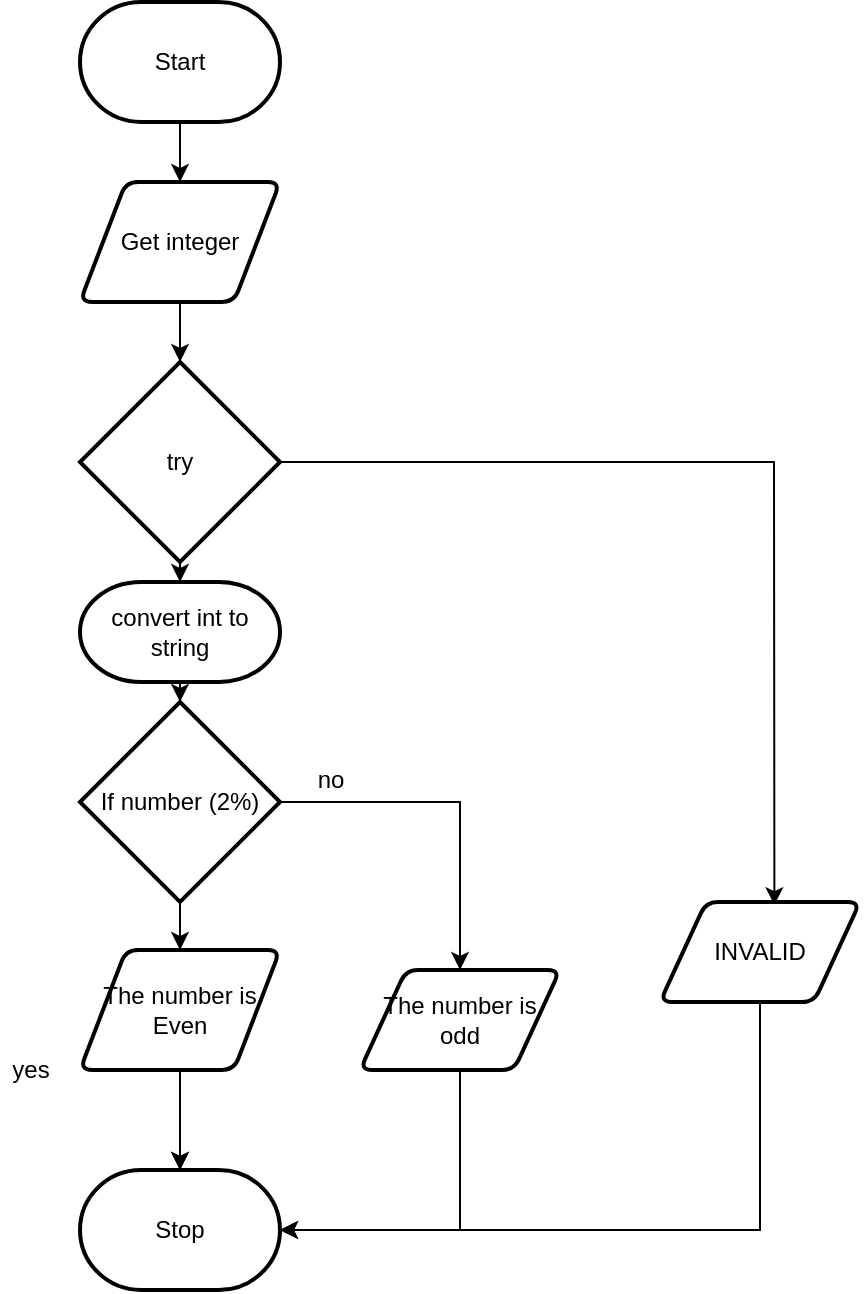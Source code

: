 <mxfile>
    <diagram id="JqOo338mFjRoOCTTENWM" name="Page-1">
        <mxGraphModel dx="1074" dy="709" grid="1" gridSize="10" guides="1" tooltips="1" connect="1" arrows="1" fold="1" page="1" pageScale="1" pageWidth="827" pageHeight="1169" math="0" shadow="0">
            <root>
                <mxCell id="0"/>
                <mxCell id="1" parent="0"/>
                <mxCell id="8" style="edgeStyle=none;html=1;" parent="1" source="2" target="3" edge="1">
                    <mxGeometry relative="1" as="geometry"/>
                </mxCell>
                <mxCell id="2" value="Start" style="strokeWidth=2;html=1;shape=mxgraph.flowchart.terminator;whiteSpace=wrap;" parent="1" vertex="1">
                    <mxGeometry x="370" y="20" width="100" height="60" as="geometry"/>
                </mxCell>
                <mxCell id="9" style="edgeStyle=none;html=1;entryX=0.5;entryY=0;entryDx=0;entryDy=0;entryPerimeter=0;" parent="1" source="3" target="18" edge="1">
                    <mxGeometry relative="1" as="geometry">
                        <mxPoint x="420" y="200" as="targetPoint"/>
                    </mxGeometry>
                </mxCell>
                <mxCell id="3" value="Get integer" style="shape=parallelogram;html=1;strokeWidth=2;perimeter=parallelogramPerimeter;whiteSpace=wrap;rounded=1;arcSize=12;size=0.23;" parent="1" vertex="1">
                    <mxGeometry x="370" y="110" width="100" height="60" as="geometry"/>
                </mxCell>
                <mxCell id="16" style="edgeStyle=none;html=1;" parent="1" target="15" edge="1">
                    <mxGeometry relative="1" as="geometry">
                        <mxPoint x="420" y="564" as="sourcePoint"/>
                    </mxGeometry>
                </mxCell>
                <mxCell id="15" value="Stop" style="strokeWidth=2;html=1;shape=mxgraph.flowchart.terminator;whiteSpace=wrap;" parent="1" vertex="1">
                    <mxGeometry x="370" y="604" width="100" height="60" as="geometry"/>
                </mxCell>
                <mxCell id="33" style="edgeStyle=none;rounded=0;html=1;exitX=0.5;exitY=1;exitDx=0;exitDy=0;exitPerimeter=0;entryX=0.5;entryY=0;entryDx=0;entryDy=0;entryPerimeter=0;" edge="1" parent="1" source="18" target="32">
                    <mxGeometry relative="1" as="geometry"/>
                </mxCell>
                <mxCell id="36" style="edgeStyle=none;rounded=0;html=1;exitX=1;exitY=0.5;exitDx=0;exitDy=0;exitPerimeter=0;entryX=0.572;entryY=0.031;entryDx=0;entryDy=0;entryPerimeter=0;" edge="1" parent="1" source="18" target="37">
                    <mxGeometry relative="1" as="geometry">
                        <mxPoint x="700" y="450" as="targetPoint"/>
                        <Array as="points">
                            <mxPoint x="717" y="250"/>
                        </Array>
                    </mxGeometry>
                </mxCell>
                <mxCell id="18" value="try" style="strokeWidth=2;html=1;shape=mxgraph.flowchart.decision;whiteSpace=wrap;" vertex="1" parent="1">
                    <mxGeometry x="370" y="200" width="100" height="100" as="geometry"/>
                </mxCell>
                <mxCell id="27" style="edgeStyle=none;html=1;entryX=0.5;entryY=0;entryDx=0;entryDy=0;exitX=1;exitY=0.5;exitDx=0;exitDy=0;exitPerimeter=0;rounded=0;" edge="1" parent="1" source="19" target="26">
                    <mxGeometry relative="1" as="geometry">
                        <mxPoint x="470" y="424" as="sourcePoint"/>
                        <Array as="points">
                            <mxPoint x="560" y="420"/>
                        </Array>
                    </mxGeometry>
                </mxCell>
                <mxCell id="35" style="edgeStyle=none;rounded=0;html=1;exitX=0.5;exitY=1;exitDx=0;exitDy=0;exitPerimeter=0;entryX=0.5;entryY=0;entryDx=0;entryDy=0;" edge="1" parent="1" source="19" target="23">
                    <mxGeometry relative="1" as="geometry"/>
                </mxCell>
                <mxCell id="19" value="If number (2%)" style="strokeWidth=2;html=1;shape=mxgraph.flowchart.decision;whiteSpace=wrap;" vertex="1" parent="1">
                    <mxGeometry x="370" y="370" width="100" height="100" as="geometry"/>
                </mxCell>
                <mxCell id="21" value="yes" style="text;html=1;align=center;verticalAlign=middle;resizable=0;points=[];autosize=1;strokeColor=none;fillColor=none;" vertex="1" parent="1">
                    <mxGeometry x="330" y="544" width="30" height="20" as="geometry"/>
                </mxCell>
                <mxCell id="22" value="no" style="text;html=1;align=center;verticalAlign=middle;resizable=0;points=[];autosize=1;strokeColor=none;fillColor=none;" vertex="1" parent="1">
                    <mxGeometry x="480" y="399" width="30" height="20" as="geometry"/>
                </mxCell>
                <mxCell id="30" style="edgeStyle=none;rounded=0;html=1;exitX=0.5;exitY=1;exitDx=0;exitDy=0;entryX=0.5;entryY=0;entryDx=0;entryDy=0;entryPerimeter=0;" edge="1" parent="1" source="23" target="15">
                    <mxGeometry relative="1" as="geometry"/>
                </mxCell>
                <mxCell id="23" value="The number is Even" style="shape=parallelogram;html=1;strokeWidth=2;perimeter=parallelogramPerimeter;whiteSpace=wrap;rounded=1;arcSize=12;size=0.23;" vertex="1" parent="1">
                    <mxGeometry x="370" y="494" width="100" height="60" as="geometry"/>
                </mxCell>
                <mxCell id="28" style="edgeStyle=none;html=1;exitX=0.5;exitY=1;exitDx=0;exitDy=0;entryX=1;entryY=0.5;entryDx=0;entryDy=0;entryPerimeter=0;rounded=0;" edge="1" parent="1" source="26" target="15">
                    <mxGeometry relative="1" as="geometry">
                        <Array as="points">
                            <mxPoint x="560" y="634"/>
                        </Array>
                    </mxGeometry>
                </mxCell>
                <mxCell id="26" value="The number is odd" style="shape=parallelogram;html=1;strokeWidth=2;perimeter=parallelogramPerimeter;whiteSpace=wrap;rounded=1;arcSize=12;size=0.23;" vertex="1" parent="1">
                    <mxGeometry x="510" y="504" width="100" height="50" as="geometry"/>
                </mxCell>
                <mxCell id="34" style="edgeStyle=none;rounded=0;html=1;exitX=0.5;exitY=1;exitDx=0;exitDy=0;exitPerimeter=0;entryX=0.5;entryY=0;entryDx=0;entryDy=0;entryPerimeter=0;" edge="1" parent="1" source="32" target="19">
                    <mxGeometry relative="1" as="geometry"/>
                </mxCell>
                <mxCell id="32" value="convert int to string" style="strokeWidth=2;html=1;shape=mxgraph.flowchart.terminator;whiteSpace=wrap;" vertex="1" parent="1">
                    <mxGeometry x="370" y="310" width="100" height="50" as="geometry"/>
                </mxCell>
                <mxCell id="38" style="edgeStyle=none;rounded=0;html=1;entryX=1;entryY=0.5;entryDx=0;entryDy=0;entryPerimeter=0;" edge="1" parent="1" source="37" target="15">
                    <mxGeometry relative="1" as="geometry">
                        <Array as="points">
                            <mxPoint x="710" y="634"/>
                        </Array>
                    </mxGeometry>
                </mxCell>
                <mxCell id="37" value="INVALID" style="shape=parallelogram;html=1;strokeWidth=2;perimeter=parallelogramPerimeter;whiteSpace=wrap;rounded=1;arcSize=12;size=0.23;" vertex="1" parent="1">
                    <mxGeometry x="660" y="470" width="100" height="50" as="geometry"/>
                </mxCell>
            </root>
        </mxGraphModel>
    </diagram>
</mxfile>